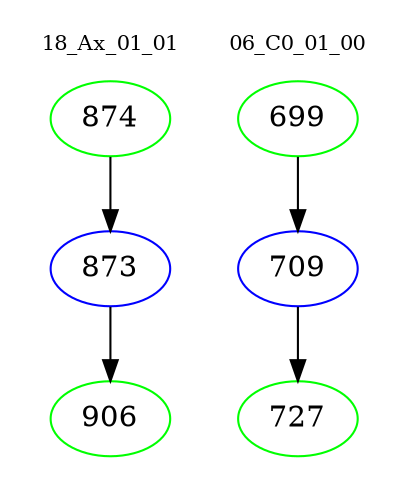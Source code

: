 digraph{
subgraph cluster_0 {
color = white
label = "18_Ax_01_01";
fontsize=10;
T0_874 [label="874", color="green"]
T0_874 -> T0_873 [color="black"]
T0_873 [label="873", color="blue"]
T0_873 -> T0_906 [color="black"]
T0_906 [label="906", color="green"]
}
subgraph cluster_1 {
color = white
label = "06_C0_01_00";
fontsize=10;
T1_699 [label="699", color="green"]
T1_699 -> T1_709 [color="black"]
T1_709 [label="709", color="blue"]
T1_709 -> T1_727 [color="black"]
T1_727 [label="727", color="green"]
}
}
